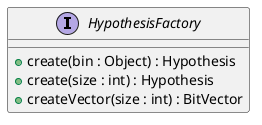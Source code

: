 @startuml

interface HypothesisFactory {
    + create(bin : Object) : Hypothesis
    + create(size : int) : Hypothesis
    + createVector(size : int) : BitVector
}

@enduml
